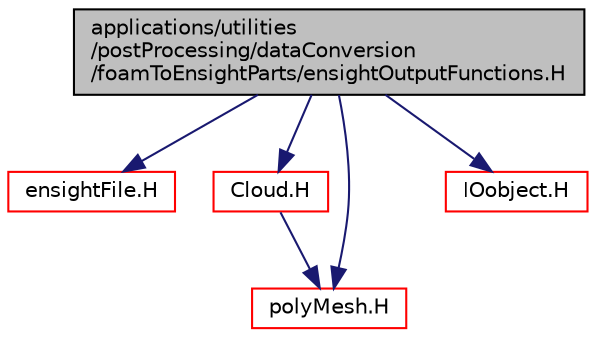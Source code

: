 digraph "applications/utilities/postProcessing/dataConversion/foamToEnsightParts/ensightOutputFunctions.H"
{
  bgcolor="transparent";
  edge [fontname="Helvetica",fontsize="10",labelfontname="Helvetica",labelfontsize="10"];
  node [fontname="Helvetica",fontsize="10",shape=record];
  Node0 [label="applications/utilities\l/postProcessing/dataConversion\l/foamToEnsightParts/ensightOutputFunctions.H",height=0.2,width=0.4,color="black", fillcolor="grey75", style="filled", fontcolor="black"];
  Node0 -> Node1 [color="midnightblue",fontsize="10",style="solid",fontname="Helvetica"];
  Node1 [label="ensightFile.H",height=0.2,width=0.4,color="red",URL="$a00140.html"];
  Node0 -> Node50 [color="midnightblue",fontsize="10",style="solid",fontname="Helvetica"];
  Node50 [label="Cloud.H",height=0.2,width=0.4,color="red",URL="$a05525.html"];
  Node50 -> Node121 [color="midnightblue",fontsize="10",style="solid",fontname="Helvetica"];
  Node121 [label="polyMesh.H",height=0.2,width=0.4,color="red",URL="$a12398.html"];
  Node0 -> Node121 [color="midnightblue",fontsize="10",style="solid",fontname="Helvetica"];
  Node0 -> Node64 [color="midnightblue",fontsize="10",style="solid",fontname="Helvetica"];
  Node64 [label="IOobject.H",height=0.2,width=0.4,color="red",URL="$a09713.html"];
}
